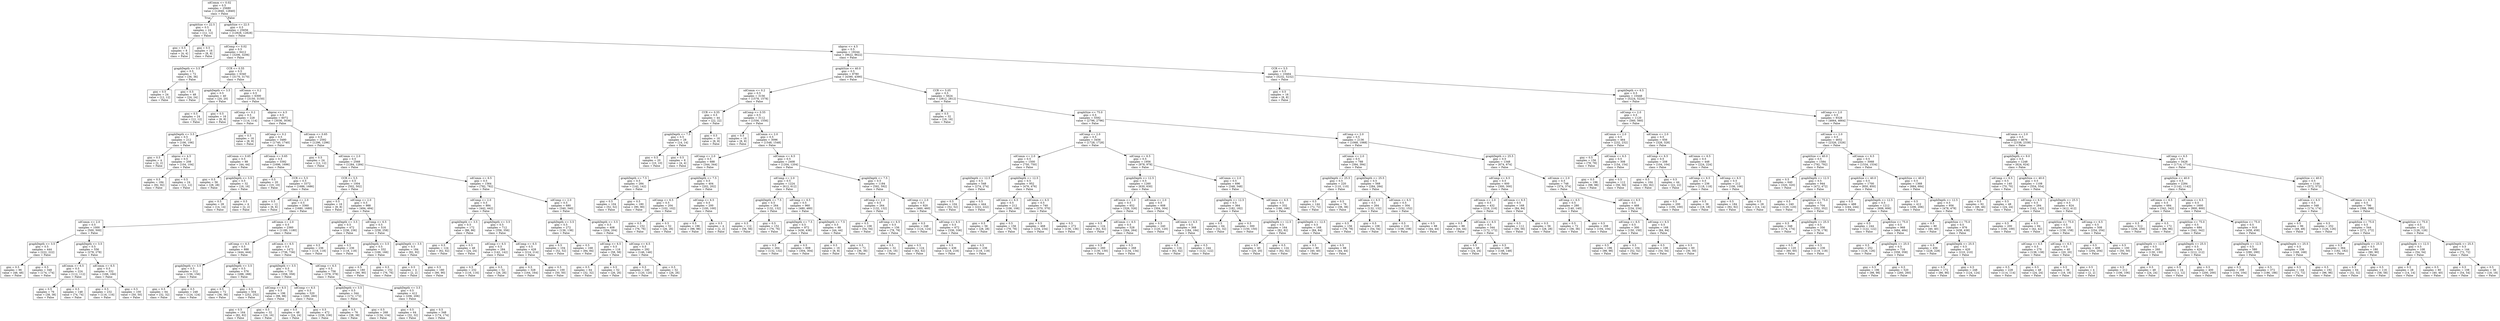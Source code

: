 digraph Tree {
node [shape=box, style="filled", color="black"] ;
0 [label="sdComm <= 0.02\ngini = 0.5\nsamples = 25680\nvalue = [12840, 12840]\nclass = False", fillcolor="#ffffff"] ;
1 [label="graphSize <= 22.5\ngini = 0.5\nsamples = 24\nvalue = [12, 12]\nclass = False", fillcolor="#ffffff"] ;
0 -> 1 [labeldistance=2.5, labelangle=45, headlabel="True"] ;
2 [label="gini = 0.5\nsamples = 8\nvalue = [4, 4]\nclass = False", fillcolor="#ffffff"] ;
1 -> 2 ;
3 [label="gini = 0.5\nsamples = 16\nvalue = [8, 8]\nclass = False", fillcolor="#ffffff"] ;
1 -> 3 ;
4 [label="graphSize <= 22.5\ngini = 0.5\nsamples = 25656\nvalue = [12828, 12828]\nclass = False", fillcolor="#ffffff"] ;
0 -> 4 [labeldistance=2.5, labelangle=-45, headlabel="False"] ;
5 [label="sdComp <= 0.02\ngini = 0.5\nsamples = 6412\nvalue = [3206, 3206]\nclass = False", fillcolor="#ffffff"] ;
4 -> 5 ;
6 [label="graphDepth <= 3.5\ngini = 0.5\nsamples = 72\nvalue = [36, 36]\nclass = False", fillcolor="#ffffff"] ;
5 -> 6 ;
7 [label="gini = 0.5\nsamples = 24\nvalue = [12, 12]\nclass = False", fillcolor="#ffffff"] ;
6 -> 7 ;
8 [label="gini = 0.5\nsamples = 48\nvalue = [24, 24]\nclass = False", fillcolor="#ffffff"] ;
6 -> 8 ;
9 [label="CCR <= 0.55\ngini = 0.5\nsamples = 6340\nvalue = [3170, 3170]\nclass = False", fillcolor="#ffffff"] ;
5 -> 9 ;
10 [label="graphDepth <= 3.5\ngini = 0.5\nsamples = 40\nvalue = [20, 20]\nclass = False", fillcolor="#ffffff"] ;
9 -> 10 ;
11 [label="gini = 0.5\nsamples = 24\nvalue = [12, 12]\nclass = False", fillcolor="#ffffff"] ;
10 -> 11 ;
12 [label="gini = 0.5\nsamples = 16\nvalue = [8, 8]\nclass = False", fillcolor="#ffffff"] ;
10 -> 12 ;
13 [label="sdComm <= 0.2\ngini = 0.5\nsamples = 6300\nvalue = [3150, 3150]\nclass = False", fillcolor="#ffffff"] ;
9 -> 13 ;
14 [label="sdComp <= 0.2\ngini = 0.5\nsamples = 228\nvalue = [114, 114]\nclass = False", fillcolor="#ffffff"] ;
13 -> 14 ;
15 [label="graphDepth <= 3.5\ngini = 0.5\nsamples = 212\nvalue = [106, 106]\nclass = False", fillcolor="#ffffff"] ;
14 -> 15 ;
16 [label="gini = 0.5\nsamples = 4\nvalue = [2, 2]\nclass = False", fillcolor="#ffffff"] ;
15 -> 16 ;
17 [label="nbproc <= 4.5\ngini = 0.5\nsamples = 208\nvalue = [104, 104]\nclass = False", fillcolor="#ffffff"] ;
15 -> 17 ;
18 [label="gini = 0.5\nsamples = 184\nvalue = [92, 92]\nclass = False", fillcolor="#ffffff"] ;
17 -> 18 ;
19 [label="gini = 0.5\nsamples = 24\nvalue = [12, 12]\nclass = False", fillcolor="#ffffff"] ;
17 -> 19 ;
20 [label="gini = 0.5\nsamples = 16\nvalue = [8, 8]\nclass = False", fillcolor="#ffffff"] ;
14 -> 20 ;
21 [label="nbproc <= 4.5\ngini = 0.5\nsamples = 6072\nvalue = [3036, 3036]\nclass = False", fillcolor="#ffffff"] ;
13 -> 21 ;
22 [label="sdComp <= 0.2\ngini = 0.5\nsamples = 3480\nvalue = [1740, 1740]\nclass = False", fillcolor="#ffffff"] ;
21 -> 22 ;
23 [label="sdComm <= 0.65\ngini = 0.5\nsamples = 88\nvalue = [44, 44]\nclass = False", fillcolor="#ffffff"] ;
22 -> 23 ;
24 [label="gini = 0.5\nsamples = 56\nvalue = [28, 28]\nclass = False", fillcolor="#ffffff"] ;
23 -> 24 ;
25 [label="graphDepth <= 3.5\ngini = 0.5\nsamples = 32\nvalue = [16, 16]\nclass = False", fillcolor="#ffffff"] ;
23 -> 25 ;
26 [label="gini = 0.5\nsamples = 28\nvalue = [14, 14]\nclass = False", fillcolor="#ffffff"] ;
25 -> 26 ;
27 [label="gini = 0.5\nsamples = 4\nvalue = [2, 2]\nclass = False", fillcolor="#ffffff"] ;
25 -> 27 ;
28 [label="sdComm <= 0.65\ngini = 0.5\nsamples = 3392\nvalue = [1696, 1696]\nclass = False", fillcolor="#ffffff"] ;
22 -> 28 ;
29 [label="gini = 0.5\nsamples = 20\nvalue = [10, 10]\nclass = False", fillcolor="#ffffff"] ;
28 -> 29 ;
30 [label="CCR <= 5.5\ngini = 0.5\nsamples = 3372\nvalue = [1686, 1686]\nclass = False", fillcolor="#ffffff"] ;
28 -> 30 ;
31 [label="gini = 0.5\nsamples = 12\nvalue = [6, 6]\nclass = False", fillcolor="#ffffff"] ;
30 -> 31 ;
32 [label="sdComp <= 2.0\ngini = 0.5\nsamples = 3360\nvalue = [1680, 1680]\nclass = False", fillcolor="#ffffff"] ;
30 -> 32 ;
33 [label="sdComm <= 2.0\ngini = 0.5\nsamples = 1000\nvalue = [500, 500]\nclass = False", fillcolor="#ffffff"] ;
32 -> 33 ;
34 [label="graphDepth <= 3.5\ngini = 0.5\nsamples = 444\nvalue = [222, 222]\nclass = False", fillcolor="#ffffff"] ;
33 -> 34 ;
35 [label="gini = 0.5\nsamples = 96\nvalue = [48, 48]\nclass = False", fillcolor="#ffffff"] ;
34 -> 35 ;
36 [label="gini = 0.5\nsamples = 348\nvalue = [174, 174]\nclass = False", fillcolor="#ffffff"] ;
34 -> 36 ;
37 [label="graphDepth <= 3.5\ngini = 0.5\nsamples = 556\nvalue = [278, 278]\nclass = False", fillcolor="#ffffff"] ;
33 -> 37 ;
38 [label="sdComm <= 6.5\ngini = 0.5\nsamples = 224\nvalue = [112, 112]\nclass = False", fillcolor="#ffffff"] ;
37 -> 38 ;
39 [label="gini = 0.5\nsamples = 76\nvalue = [38, 38]\nclass = False", fillcolor="#ffffff"] ;
38 -> 39 ;
40 [label="gini = 0.5\nsamples = 148\nvalue = [74, 74]\nclass = False", fillcolor="#ffffff"] ;
38 -> 40 ;
41 [label="sdComm <= 6.5\ngini = 0.5\nsamples = 332\nvalue = [166, 166]\nclass = False", fillcolor="#ffffff"] ;
37 -> 41 ;
42 [label="gini = 0.5\nsamples = 232\nvalue = [116, 116]\nclass = False", fillcolor="#ffffff"] ;
41 -> 42 ;
43 [label="gini = 0.5\nsamples = 100\nvalue = [50, 50]\nclass = False", fillcolor="#ffffff"] ;
41 -> 43 ;
44 [label="sdComm <= 2.0\ngini = 0.5\nsamples = 2360\nvalue = [1180, 1180]\nclass = False", fillcolor="#ffffff"] ;
32 -> 44 ;
45 [label="sdComp <= 6.5\ngini = 0.5\nsamples = 888\nvalue = [444, 444]\nclass = False", fillcolor="#ffffff"] ;
44 -> 45 ;
46 [label="graphDepth <= 3.5\ngini = 0.5\nsamples = 312\nvalue = [156, 156]\nclass = False", fillcolor="#ffffff"] ;
45 -> 46 ;
47 [label="gini = 0.5\nsamples = 64\nvalue = [32, 32]\nclass = False", fillcolor="#ffffff"] ;
46 -> 47 ;
48 [label="gini = 0.5\nsamples = 248\nvalue = [124, 124]\nclass = False", fillcolor="#ffffff"] ;
46 -> 48 ;
49 [label="graphDepth <= 3.5\ngini = 0.5\nsamples = 576\nvalue = [288, 288]\nclass = False", fillcolor="#ffffff"] ;
45 -> 49 ;
50 [label="gini = 0.5\nsamples = 72\nvalue = [36, 36]\nclass = False", fillcolor="#ffffff"] ;
49 -> 50 ;
51 [label="gini = 0.5\nsamples = 504\nvalue = [252, 252]\nclass = False", fillcolor="#ffffff"] ;
49 -> 51 ;
52 [label="sdComm <= 6.5\ngini = 0.5\nsamples = 1472\nvalue = [736, 736]\nclass = False", fillcolor="#ffffff"] ;
44 -> 52 ;
53 [label="graphDepth <= 3.5\ngini = 0.5\nsamples = 716\nvalue = [358, 358]\nclass = False", fillcolor="#ffffff"] ;
52 -> 53 ;
54 [label="sdComp <= 6.5\ngini = 0.5\nsamples = 196\nvalue = [98, 98]\nclass = False", fillcolor="#ffffff"] ;
53 -> 54 ;
55 [label="gini = 0.5\nsamples = 164\nvalue = [82, 82]\nclass = False", fillcolor="#ffffff"] ;
54 -> 55 ;
56 [label="gini = 0.5\nsamples = 32\nvalue = [16, 16]\nclass = False", fillcolor="#ffffff"] ;
54 -> 56 ;
57 [label="sdComp <= 6.5\ngini = 0.5\nsamples = 520\nvalue = [260, 260]\nclass = False", fillcolor="#ffffff"] ;
53 -> 57 ;
58 [label="gini = 0.5\nsamples = 48\nvalue = [24, 24]\nclass = False", fillcolor="#ffffff"] ;
57 -> 58 ;
59 [label="gini = 0.5\nsamples = 472\nvalue = [236, 236]\nclass = False", fillcolor="#ffffff"] ;
57 -> 59 ;
60 [label="sdComp <= 6.5\ngini = 0.5\nsamples = 756\nvalue = [378, 378]\nclass = False", fillcolor="#ffffff"] ;
52 -> 60 ;
61 [label="graphDepth <= 3.5\ngini = 0.5\nsamples = 344\nvalue = [172, 172]\nclass = False", fillcolor="#ffffff"] ;
60 -> 61 ;
62 [label="gini = 0.5\nsamples = 76\nvalue = [38, 38]\nclass = False", fillcolor="#ffffff"] ;
61 -> 62 ;
63 [label="gini = 0.5\nsamples = 268\nvalue = [134, 134]\nclass = False", fillcolor="#ffffff"] ;
61 -> 63 ;
64 [label="graphDepth <= 3.5\ngini = 0.5\nsamples = 412\nvalue = [206, 206]\nclass = False", fillcolor="#ffffff"] ;
60 -> 64 ;
65 [label="gini = 0.5\nsamples = 64\nvalue = [32, 32]\nclass = False", fillcolor="#ffffff"] ;
64 -> 65 ;
66 [label="gini = 0.5\nsamples = 348\nvalue = [174, 174]\nclass = False", fillcolor="#ffffff"] ;
64 -> 66 ;
67 [label="sdComm <= 0.65\ngini = 0.5\nsamples = 2592\nvalue = [1296, 1296]\nclass = False", fillcolor="#ffffff"] ;
21 -> 67 ;
68 [label="gini = 0.5\nsamples = 24\nvalue = [12, 12]\nclass = False", fillcolor="#ffffff"] ;
67 -> 68 ;
69 [label="sdComm <= 2.0\ngini = 0.5\nsamples = 2568\nvalue = [1284, 1284]\nclass = False", fillcolor="#ffffff"] ;
67 -> 69 ;
70 [label="CCR <= 5.5\ngini = 0.5\nsamples = 1004\nvalue = [502, 502]\nclass = False", fillcolor="#ffffff"] ;
69 -> 70 ;
71 [label="gini = 0.5\nsamples = 16\nvalue = [8, 8]\nclass = False", fillcolor="#ffffff"] ;
70 -> 71 ;
72 [label="sdComp <= 2.0\ngini = 0.5\nsamples = 988\nvalue = [494, 494]\nclass = False", fillcolor="#ffffff"] ;
70 -> 72 ;
73 [label="graphDepth <= 3.5\ngini = 0.5\nsamples = 472\nvalue = [236, 236]\nclass = False", fillcolor="#ffffff"] ;
72 -> 73 ;
74 [label="gini = 0.5\nsamples = 236\nvalue = [118, 118]\nclass = False", fillcolor="#ffffff"] ;
73 -> 74 ;
75 [label="gini = 0.5\nsamples = 236\nvalue = [118, 118]\nclass = False", fillcolor="#ffffff"] ;
73 -> 75 ;
76 [label="sdComp <= 6.5\ngini = 0.5\nsamples = 516\nvalue = [258, 258]\nclass = False", fillcolor="#ffffff"] ;
72 -> 76 ;
77 [label="graphDepth <= 3.5\ngini = 0.5\nsamples = 332\nvalue = [166, 166]\nclass = False", fillcolor="#ffffff"] ;
76 -> 77 ;
78 [label="gini = 0.5\nsamples = 180\nvalue = [90, 90]\nclass = False", fillcolor="#ffffff"] ;
77 -> 78 ;
79 [label="gini = 0.5\nsamples = 152\nvalue = [76, 76]\nclass = False", fillcolor="#ffffff"] ;
77 -> 79 ;
80 [label="graphDepth <= 3.5\ngini = 0.5\nsamples = 184\nvalue = [92, 92]\nclass = False", fillcolor="#ffffff"] ;
76 -> 80 ;
81 [label="gini = 0.5\nsamples = 4\nvalue = [2, 2]\nclass = False", fillcolor="#ffffff"] ;
80 -> 81 ;
82 [label="gini = 0.5\nsamples = 180\nvalue = [90, 90]\nclass = False", fillcolor="#ffffff"] ;
80 -> 82 ;
83 [label="sdComm <= 6.5\ngini = 0.5\nsamples = 1564\nvalue = [782, 782]\nclass = False", fillcolor="#ffffff"] ;
69 -> 83 ;
84 [label="sdComp <= 2.0\ngini = 0.5\nsamples = 884\nvalue = [442, 442]\nclass = False", fillcolor="#ffffff"] ;
83 -> 84 ;
85 [label="graphDepth <= 3.5\ngini = 0.5\nsamples = 172\nvalue = [86, 86]\nclass = False", fillcolor="#ffffff"] ;
84 -> 85 ;
86 [label="gini = 0.5\nsamples = 124\nvalue = [62, 62]\nclass = False", fillcolor="#ffffff"] ;
85 -> 86 ;
87 [label="gini = 0.5\nsamples = 48\nvalue = [24, 24]\nclass = False", fillcolor="#ffffff"] ;
85 -> 87 ;
88 [label="graphDepth <= 3.5\ngini = 0.5\nsamples = 712\nvalue = [356, 356]\nclass = False", fillcolor="#ffffff"] ;
84 -> 88 ;
89 [label="sdComp <= 6.5\ngini = 0.5\nsamples = 284\nvalue = [142, 142]\nclass = False", fillcolor="#ffffff"] ;
88 -> 89 ;
90 [label="gini = 0.5\nsamples = 232\nvalue = [116, 116]\nclass = False", fillcolor="#ffffff"] ;
89 -> 90 ;
91 [label="gini = 0.5\nsamples = 52\nvalue = [26, 26]\nclass = False", fillcolor="#ffffff"] ;
89 -> 91 ;
92 [label="sdComp <= 6.5\ngini = 0.5\nsamples = 428\nvalue = [214, 214]\nclass = False", fillcolor="#ffffff"] ;
88 -> 92 ;
93 [label="gini = 0.5\nsamples = 328\nvalue = [164, 164]\nclass = False", fillcolor="#ffffff"] ;
92 -> 93 ;
94 [label="gini = 0.5\nsamples = 100\nvalue = [50, 50]\nclass = False", fillcolor="#ffffff"] ;
92 -> 94 ;
95 [label="sdComp <= 2.0\ngini = 0.5\nsamples = 680\nvalue = [340, 340]\nclass = False", fillcolor="#ffffff"] ;
83 -> 95 ;
96 [label="graphDepth <= 3.5\ngini = 0.5\nsamples = 272\nvalue = [136, 136]\nclass = False", fillcolor="#ffffff"] ;
95 -> 96 ;
97 [label="gini = 0.5\nsamples = 104\nvalue = [52, 52]\nclass = False", fillcolor="#ffffff"] ;
96 -> 97 ;
98 [label="gini = 0.5\nsamples = 168\nvalue = [84, 84]\nclass = False", fillcolor="#ffffff"] ;
96 -> 98 ;
99 [label="graphDepth <= 3.5\ngini = 0.5\nsamples = 408\nvalue = [204, 204]\nclass = False", fillcolor="#ffffff"] ;
95 -> 99 ;
100 [label="sdComp <= 6.5\ngini = 0.5\nsamples = 116\nvalue = [58, 58]\nclass = False", fillcolor="#ffffff"] ;
99 -> 100 ;
101 [label="gini = 0.5\nsamples = 64\nvalue = [32, 32]\nclass = False", fillcolor="#ffffff"] ;
100 -> 101 ;
102 [label="gini = 0.5\nsamples = 52\nvalue = [26, 26]\nclass = False", fillcolor="#ffffff"] ;
100 -> 102 ;
103 [label="sdComp <= 6.5\ngini = 0.5\nsamples = 292\nvalue = [146, 146]\nclass = False", fillcolor="#ffffff"] ;
99 -> 103 ;
104 [label="gini = 0.5\nsamples = 240\nvalue = [120, 120]\nclass = False", fillcolor="#ffffff"] ;
103 -> 104 ;
105 [label="gini = 0.5\nsamples = 52\nvalue = [26, 26]\nclass = False", fillcolor="#ffffff"] ;
103 -> 105 ;
106 [label="nbproc <= 4.5\ngini = 0.5\nsamples = 19244\nvalue = [9622, 9622]\nclass = False", fillcolor="#ffffff"] ;
4 -> 106 ;
107 [label="graphSize <= 40.0\ngini = 0.5\nsamples = 8780\nvalue = [4390, 4390]\nclass = False", fillcolor="#ffffff"] ;
106 -> 107 ;
108 [label="sdComm <= 0.2\ngini = 0.5\nsamples = 3156\nvalue = [1578, 1578]\nclass = False", fillcolor="#ffffff"] ;
107 -> 108 ;
109 [label="CCR <= 0.55\ngini = 0.5\nsamples = 44\nvalue = [22, 22]\nclass = False", fillcolor="#ffffff"] ;
108 -> 109 ;
110 [label="graphDepth <= 7.5\ngini = 0.5\nsamples = 28\nvalue = [14, 14]\nclass = False", fillcolor="#ffffff"] ;
109 -> 110 ;
111 [label="gini = 0.5\nsamples = 20\nvalue = [10, 10]\nclass = False", fillcolor="#ffffff"] ;
110 -> 111 ;
112 [label="gini = 0.5\nsamples = 8\nvalue = [4, 4]\nclass = False", fillcolor="#ffffff"] ;
110 -> 112 ;
113 [label="gini = 0.5\nsamples = 16\nvalue = [8, 8]\nclass = False", fillcolor="#ffffff"] ;
109 -> 113 ;
114 [label="sdComp <= 0.55\ngini = 0.5\nsamples = 3112\nvalue = [1556, 1556]\nclass = False", fillcolor="#ffffff"] ;
108 -> 114 ;
115 [label="gini = 0.5\nsamples = 16\nvalue = [8, 8]\nclass = False", fillcolor="#ffffff"] ;
114 -> 115 ;
116 [label="sdComm <= 2.0\ngini = 0.5\nsamples = 3096\nvalue = [1548, 1548]\nclass = False", fillcolor="#ffffff"] ;
114 -> 116 ;
117 [label="sdComp <= 2.0\ngini = 0.5\nsamples = 688\nvalue = [344, 344]\nclass = False", fillcolor="#ffffff"] ;
116 -> 117 ;
118 [label="graphDepth <= 7.5\ngini = 0.5\nsamples = 284\nvalue = [142, 142]\nclass = False", fillcolor="#ffffff"] ;
117 -> 118 ;
119 [label="gini = 0.5\nsamples = 104\nvalue = [52, 52]\nclass = False", fillcolor="#ffffff"] ;
118 -> 119 ;
120 [label="gini = 0.5\nsamples = 180\nvalue = [90, 90]\nclass = False", fillcolor="#ffffff"] ;
118 -> 120 ;
121 [label="graphDepth <= 7.5\ngini = 0.5\nsamples = 404\nvalue = [202, 202]\nclass = False", fillcolor="#ffffff"] ;
117 -> 121 ;
122 [label="sdComp <= 6.5\ngini = 0.5\nsamples = 204\nvalue = [102, 102]\nclass = False", fillcolor="#ffffff"] ;
121 -> 122 ;
123 [label="gini = 0.5\nsamples = 152\nvalue = [76, 76]\nclass = False", fillcolor="#ffffff"] ;
122 -> 123 ;
124 [label="gini = 0.5\nsamples = 52\nvalue = [26, 26]\nclass = False", fillcolor="#ffffff"] ;
122 -> 124 ;
125 [label="sdComp <= 6.5\ngini = 0.5\nsamples = 200\nvalue = [100, 100]\nclass = False", fillcolor="#ffffff"] ;
121 -> 125 ;
126 [label="gini = 0.5\nsamples = 196\nvalue = [98, 98]\nclass = False", fillcolor="#ffffff"] ;
125 -> 126 ;
127 [label="gini = 0.5\nsamples = 4\nvalue = [2, 2]\nclass = False", fillcolor="#ffffff"] ;
125 -> 127 ;
128 [label="sdComm <= 6.5\ngini = 0.5\nsamples = 2408\nvalue = [1204, 1204]\nclass = False", fillcolor="#ffffff"] ;
116 -> 128 ;
129 [label="sdComp <= 2.0\ngini = 0.5\nsamples = 1224\nvalue = [612, 612]\nclass = False", fillcolor="#ffffff"] ;
128 -> 129 ;
130 [label="graphDepth <= 7.5\ngini = 0.5\nsamples = 264\nvalue = [132, 132]\nclass = False", fillcolor="#ffffff"] ;
129 -> 130 ;
131 [label="gini = 0.5\nsamples = 112\nvalue = [56, 56]\nclass = False", fillcolor="#ffffff"] ;
130 -> 131 ;
132 [label="gini = 0.5\nsamples = 152\nvalue = [76, 76]\nclass = False", fillcolor="#ffffff"] ;
130 -> 132 ;
133 [label="sdComp <= 6.5\ngini = 0.5\nsamples = 960\nvalue = [480, 480]\nclass = False", fillcolor="#ffffff"] ;
129 -> 133 ;
134 [label="graphDepth <= 7.5\ngini = 0.5\nsamples = 872\nvalue = [436, 436]\nclass = False", fillcolor="#ffffff"] ;
133 -> 134 ;
135 [label="gini = 0.5\nsamples = 264\nvalue = [132, 132]\nclass = False", fillcolor="#ffffff"] ;
134 -> 135 ;
136 [label="gini = 0.5\nsamples = 608\nvalue = [304, 304]\nclass = False", fillcolor="#ffffff"] ;
134 -> 136 ;
137 [label="graphDepth <= 7.5\ngini = 0.5\nsamples = 88\nvalue = [44, 44]\nclass = False", fillcolor="#ffffff"] ;
133 -> 137 ;
138 [label="gini = 0.5\nsamples = 16\nvalue = [8, 8]\nclass = False", fillcolor="#ffffff"] ;
137 -> 138 ;
139 [label="gini = 0.5\nsamples = 72\nvalue = [36, 36]\nclass = False", fillcolor="#ffffff"] ;
137 -> 139 ;
140 [label="graphDepth <= 7.5\ngini = 0.5\nsamples = 1184\nvalue = [592, 592]\nclass = False", fillcolor="#ffffff"] ;
128 -> 140 ;
141 [label="sdComp <= 2.0\ngini = 0.5\nsamples = 264\nvalue = [132, 132]\nclass = False", fillcolor="#ffffff"] ;
140 -> 141 ;
142 [label="gini = 0.5\nsamples = 108\nvalue = [54, 54]\nclass = False", fillcolor="#ffffff"] ;
141 -> 142 ;
143 [label="sdComp <= 6.5\ngini = 0.5\nsamples = 156\nvalue = [78, 78]\nclass = False", fillcolor="#ffffff"] ;
141 -> 143 ;
144 [label="gini = 0.5\nsamples = 32\nvalue = [16, 16]\nclass = False", fillcolor="#ffffff"] ;
143 -> 144 ;
145 [label="gini = 0.5\nsamples = 124\nvalue = [62, 62]\nclass = False", fillcolor="#ffffff"] ;
143 -> 145 ;
146 [label="sdComp <= 2.0\ngini = 0.5\nsamples = 920\nvalue = [460, 460]\nclass = False", fillcolor="#ffffff"] ;
140 -> 146 ;
147 [label="gini = 0.5\nsamples = 248\nvalue = [124, 124]\nclass = False", fillcolor="#ffffff"] ;
146 -> 147 ;
148 [label="sdComp <= 6.5\ngini = 0.5\nsamples = 672\nvalue = [336, 336]\nclass = False", fillcolor="#ffffff"] ;
146 -> 148 ;
149 [label="gini = 0.5\nsamples = 436\nvalue = [218, 218]\nclass = False", fillcolor="#ffffff"] ;
148 -> 149 ;
150 [label="gini = 0.5\nsamples = 236\nvalue = [118, 118]\nclass = False", fillcolor="#ffffff"] ;
148 -> 150 ;
151 [label="CCR <= 5.05\ngini = 0.5\nsamples = 5624\nvalue = [2812, 2812]\nclass = False", fillcolor="#ffffff"] ;
107 -> 151 ;
152 [label="gini = 0.5\nsamples = 32\nvalue = [16, 16]\nclass = False", fillcolor="#ffffff"] ;
151 -> 152 ;
153 [label="graphSize <= 75.0\ngini = 0.5\nsamples = 5592\nvalue = [2796, 2796]\nclass = False", fillcolor="#ffffff"] ;
151 -> 153 ;
154 [label="sdComp <= 2.0\ngini = 0.5\nsamples = 3456\nvalue = [1728, 1728]\nclass = False", fillcolor="#ffffff"] ;
153 -> 154 ;
155 [label="sdComm <= 2.0\ngini = 0.5\nsamples = 1500\nvalue = [750, 750]\nclass = False", fillcolor="#ffffff"] ;
154 -> 155 ;
156 [label="graphDepth <= 12.5\ngini = 0.5\nsamples = 548\nvalue = [274, 274]\nclass = False", fillcolor="#ffffff"] ;
155 -> 156 ;
157 [label="gini = 0.5\nsamples = 104\nvalue = [52, 52]\nclass = False", fillcolor="#ffffff"] ;
156 -> 157 ;
158 [label="gini = 0.5\nsamples = 444\nvalue = [222, 222]\nclass = False", fillcolor="#ffffff"] ;
156 -> 158 ;
159 [label="graphDepth <= 12.5\ngini = 0.5\nsamples = 952\nvalue = [476, 476]\nclass = False", fillcolor="#ffffff"] ;
155 -> 159 ;
160 [label="sdComm <= 6.5\ngini = 0.5\nsamples = 212\nvalue = [106, 106]\nclass = False", fillcolor="#ffffff"] ;
159 -> 160 ;
161 [label="gini = 0.5\nsamples = 56\nvalue = [28, 28]\nclass = False", fillcolor="#ffffff"] ;
160 -> 161 ;
162 [label="gini = 0.5\nsamples = 156\nvalue = [78, 78]\nclass = False", fillcolor="#ffffff"] ;
160 -> 162 ;
163 [label="sdComm <= 6.5\ngini = 0.5\nsamples = 740\nvalue = [370, 370]\nclass = False", fillcolor="#ffffff"] ;
159 -> 163 ;
164 [label="gini = 0.5\nsamples = 468\nvalue = [234, 234]\nclass = False", fillcolor="#ffffff"] ;
163 -> 164 ;
165 [label="gini = 0.5\nsamples = 272\nvalue = [136, 136]\nclass = False", fillcolor="#ffffff"] ;
163 -> 165 ;
166 [label="sdComp <= 6.5\ngini = 0.5\nsamples = 1956\nvalue = [978, 978]\nclass = False", fillcolor="#ffffff"] ;
154 -> 166 ;
167 [label="graphDepth <= 12.5\ngini = 0.5\nsamples = 1260\nvalue = [630, 630]\nclass = False", fillcolor="#ffffff"] ;
166 -> 167 ;
168 [label="sdComm <= 2.0\ngini = 0.5\nsamples = 652\nvalue = [326, 326]\nclass = False", fillcolor="#ffffff"] ;
167 -> 168 ;
169 [label="gini = 0.5\nsamples = 124\nvalue = [62, 62]\nclass = False", fillcolor="#ffffff"] ;
168 -> 169 ;
170 [label="sdComm <= 6.5\ngini = 0.5\nsamples = 528\nvalue = [264, 264]\nclass = False", fillcolor="#ffffff"] ;
168 -> 170 ;
171 [label="gini = 0.5\nsamples = 260\nvalue = [130, 130]\nclass = False", fillcolor="#ffffff"] ;
170 -> 171 ;
172 [label="gini = 0.5\nsamples = 268\nvalue = [134, 134]\nclass = False", fillcolor="#ffffff"] ;
170 -> 172 ;
173 [label="sdComm <= 2.0\ngini = 0.5\nsamples = 608\nvalue = [304, 304]\nclass = False", fillcolor="#ffffff"] ;
167 -> 173 ;
174 [label="gini = 0.5\nsamples = 240\nvalue = [120, 120]\nclass = False", fillcolor="#ffffff"] ;
173 -> 174 ;
175 [label="sdComm <= 6.5\ngini = 0.5\nsamples = 368\nvalue = [184, 184]\nclass = False", fillcolor="#ffffff"] ;
173 -> 175 ;
176 [label="gini = 0.5\nsamples = 124\nvalue = [62, 62]\nclass = False", fillcolor="#ffffff"] ;
175 -> 176 ;
177 [label="gini = 0.5\nsamples = 244\nvalue = [122, 122]\nclass = False", fillcolor="#ffffff"] ;
175 -> 177 ;
178 [label="sdComm <= 2.0\ngini = 0.5\nsamples = 696\nvalue = [348, 348]\nclass = False", fillcolor="#ffffff"] ;
166 -> 178 ;
179 [label="graphDepth <= 12.5\ngini = 0.5\nsamples = 364\nvalue = [182, 182]\nclass = False", fillcolor="#ffffff"] ;
178 -> 179 ;
180 [label="gini = 0.5\nsamples = 64\nvalue = [32, 32]\nclass = False", fillcolor="#ffffff"] ;
179 -> 180 ;
181 [label="gini = 0.5\nsamples = 300\nvalue = [150, 150]\nclass = False", fillcolor="#ffffff"] ;
179 -> 181 ;
182 [label="sdComm <= 6.5\ngini = 0.5\nsamples = 332\nvalue = [166, 166]\nclass = False", fillcolor="#ffffff"] ;
178 -> 182 ;
183 [label="graphDepth <= 12.5\ngini = 0.5\nsamples = 164\nvalue = [82, 82]\nclass = False", fillcolor="#ffffff"] ;
182 -> 183 ;
184 [label="gini = 0.5\nsamples = 40\nvalue = [20, 20]\nclass = False", fillcolor="#ffffff"] ;
183 -> 184 ;
185 [label="gini = 0.5\nsamples = 124\nvalue = [62, 62]\nclass = False", fillcolor="#ffffff"] ;
183 -> 185 ;
186 [label="graphDepth <= 12.5\ngini = 0.5\nsamples = 168\nvalue = [84, 84]\nclass = False", fillcolor="#ffffff"] ;
182 -> 186 ;
187 [label="gini = 0.5\nsamples = 80\nvalue = [40, 40]\nclass = False", fillcolor="#ffffff"] ;
186 -> 187 ;
188 [label="gini = 0.5\nsamples = 88\nvalue = [44, 44]\nclass = False", fillcolor="#ffffff"] ;
186 -> 188 ;
189 [label="sdComp <= 2.0\ngini = 0.5\nsamples = 2136\nvalue = [1068, 1068]\nclass = False", fillcolor="#ffffff"] ;
153 -> 189 ;
190 [label="sdComm <= 2.0\ngini = 0.5\nsamples = 788\nvalue = [394, 394]\nclass = False", fillcolor="#ffffff"] ;
189 -> 190 ;
191 [label="graphDepth <= 25.5\ngini = 0.5\nsamples = 220\nvalue = [110, 110]\nclass = False", fillcolor="#ffffff"] ;
190 -> 191 ;
192 [label="gini = 0.5\nsamples = 144\nvalue = [72, 72]\nclass = False", fillcolor="#ffffff"] ;
191 -> 192 ;
193 [label="gini = 0.5\nsamples = 76\nvalue = [38, 38]\nclass = False", fillcolor="#ffffff"] ;
191 -> 193 ;
194 [label="graphDepth <= 25.5\ngini = 0.5\nsamples = 568\nvalue = [284, 284]\nclass = False", fillcolor="#ffffff"] ;
190 -> 194 ;
195 [label="sdComm <= 6.5\ngini = 0.5\nsamples = 264\nvalue = [132, 132]\nclass = False", fillcolor="#ffffff"] ;
194 -> 195 ;
196 [label="gini = 0.5\nsamples = 156\nvalue = [78, 78]\nclass = False", fillcolor="#ffffff"] ;
195 -> 196 ;
197 [label="gini = 0.5\nsamples = 108\nvalue = [54, 54]\nclass = False", fillcolor="#ffffff"] ;
195 -> 197 ;
198 [label="sdComm <= 6.5\ngini = 0.5\nsamples = 304\nvalue = [152, 152]\nclass = False", fillcolor="#ffffff"] ;
194 -> 198 ;
199 [label="gini = 0.5\nsamples = 216\nvalue = [108, 108]\nclass = False", fillcolor="#ffffff"] ;
198 -> 199 ;
200 [label="gini = 0.5\nsamples = 88\nvalue = [44, 44]\nclass = False", fillcolor="#ffffff"] ;
198 -> 200 ;
201 [label="graphDepth <= 25.5\ngini = 0.5\nsamples = 1348\nvalue = [674, 674]\nclass = False", fillcolor="#ffffff"] ;
189 -> 201 ;
202 [label="sdComp <= 6.5\ngini = 0.5\nsamples = 600\nvalue = [300, 300]\nclass = False", fillcolor="#ffffff"] ;
201 -> 202 ;
203 [label="sdComm <= 2.0\ngini = 0.5\nsamples = 432\nvalue = [216, 216]\nclass = False", fillcolor="#ffffff"] ;
202 -> 203 ;
204 [label="gini = 0.5\nsamples = 88\nvalue = [44, 44]\nclass = False", fillcolor="#ffffff"] ;
203 -> 204 ;
205 [label="sdComm <= 6.5\ngini = 0.5\nsamples = 344\nvalue = [172, 172]\nclass = False", fillcolor="#ffffff"] ;
203 -> 205 ;
206 [label="gini = 0.5\nsamples = 48\nvalue = [24, 24]\nclass = False", fillcolor="#ffffff"] ;
205 -> 206 ;
207 [label="gini = 0.5\nsamples = 296\nvalue = [148, 148]\nclass = False", fillcolor="#ffffff"] ;
205 -> 207 ;
208 [label="sdComm <= 6.5\ngini = 0.5\nsamples = 168\nvalue = [84, 84]\nclass = False", fillcolor="#ffffff"] ;
202 -> 208 ;
209 [label="gini = 0.5\nsamples = 112\nvalue = [56, 56]\nclass = False", fillcolor="#ffffff"] ;
208 -> 209 ;
210 [label="gini = 0.5\nsamples = 56\nvalue = [28, 28]\nclass = False", fillcolor="#ffffff"] ;
208 -> 210 ;
211 [label="sdComm <= 2.0\ngini = 0.5\nsamples = 748\nvalue = [374, 374]\nclass = False", fillcolor="#ffffff"] ;
201 -> 211 ;
212 [label="sdComp <= 6.5\ngini = 0.5\nsamples = 280\nvalue = [140, 140]\nclass = False", fillcolor="#ffffff"] ;
211 -> 212 ;
213 [label="gini = 0.5\nsamples = 72\nvalue = [36, 36]\nclass = False", fillcolor="#ffffff"] ;
212 -> 213 ;
214 [label="gini = 0.5\nsamples = 208\nvalue = [104, 104]\nclass = False", fillcolor="#ffffff"] ;
212 -> 214 ;
215 [label="sdComm <= 6.5\ngini = 0.5\nsamples = 468\nvalue = [234, 234]\nclass = False", fillcolor="#ffffff"] ;
211 -> 215 ;
216 [label="sdComp <= 6.5\ngini = 0.5\nsamples = 300\nvalue = [150, 150]\nclass = False", fillcolor="#ffffff"] ;
215 -> 216 ;
217 [label="gini = 0.5\nsamples = 196\nvalue = [98, 98]\nclass = False", fillcolor="#ffffff"] ;
216 -> 217 ;
218 [label="gini = 0.5\nsamples = 104\nvalue = [52, 52]\nclass = False", fillcolor="#ffffff"] ;
216 -> 218 ;
219 [label="sdComp <= 6.5\ngini = 0.5\nsamples = 168\nvalue = [84, 84]\nclass = False", fillcolor="#ffffff"] ;
215 -> 219 ;
220 [label="gini = 0.5\nsamples = 108\nvalue = [54, 54]\nclass = False", fillcolor="#ffffff"] ;
219 -> 220 ;
221 [label="gini = 0.5\nsamples = 60\nvalue = [30, 30]\nclass = False", fillcolor="#ffffff"] ;
219 -> 221 ;
222 [label="CCR <= 5.5\ngini = 0.5\nsamples = 10464\nvalue = [5232, 5232]\nclass = False", fillcolor="#ffffff"] ;
106 -> 222 ;
223 [label="gini = 0.5\nsamples = 16\nvalue = [8, 8]\nclass = False", fillcolor="#ffffff"] ;
222 -> 223 ;
224 [label="graphDepth <= 6.5\ngini = 0.5\nsamples = 10448\nvalue = [5224, 5224]\nclass = False", fillcolor="#ffffff"] ;
222 -> 224 ;
225 [label="sdComp <= 2.0\ngini = 0.5\nsamples = 1120\nvalue = [560, 560]\nclass = False", fillcolor="#ffffff"] ;
224 -> 225 ;
226 [label="sdComm <= 2.0\ngini = 0.5\nsamples = 464\nvalue = [232, 232]\nclass = False", fillcolor="#ffffff"] ;
225 -> 226 ;
227 [label="gini = 0.5\nsamples = 156\nvalue = [78, 78]\nclass = False", fillcolor="#ffffff"] ;
226 -> 227 ;
228 [label="sdComm <= 6.5\ngini = 0.5\nsamples = 308\nvalue = [154, 154]\nclass = False", fillcolor="#ffffff"] ;
226 -> 228 ;
229 [label="gini = 0.5\nsamples = 196\nvalue = [98, 98]\nclass = False", fillcolor="#ffffff"] ;
228 -> 229 ;
230 [label="gini = 0.5\nsamples = 112\nvalue = [56, 56]\nclass = False", fillcolor="#ffffff"] ;
228 -> 230 ;
231 [label="sdComm <= 2.0\ngini = 0.5\nsamples = 656\nvalue = [328, 328]\nclass = False", fillcolor="#ffffff"] ;
225 -> 231 ;
232 [label="sdComp <= 6.5\ngini = 0.5\nsamples = 208\nvalue = [104, 104]\nclass = False", fillcolor="#ffffff"] ;
231 -> 232 ;
233 [label="gini = 0.5\nsamples = 164\nvalue = [82, 82]\nclass = False", fillcolor="#ffffff"] ;
232 -> 233 ;
234 [label="gini = 0.5\nsamples = 44\nvalue = [22, 22]\nclass = False", fillcolor="#ffffff"] ;
232 -> 234 ;
235 [label="sdComm <= 6.5\ngini = 0.5\nsamples = 448\nvalue = [224, 224]\nclass = False", fillcolor="#ffffff"] ;
231 -> 235 ;
236 [label="sdComp <= 6.5\ngini = 0.5\nsamples = 236\nvalue = [118, 118]\nclass = False", fillcolor="#ffffff"] ;
235 -> 236 ;
237 [label="gini = 0.5\nsamples = 200\nvalue = [100, 100]\nclass = False", fillcolor="#ffffff"] ;
236 -> 237 ;
238 [label="gini = 0.5\nsamples = 36\nvalue = [18, 18]\nclass = False", fillcolor="#ffffff"] ;
236 -> 238 ;
239 [label="sdComp <= 6.5\ngini = 0.5\nsamples = 212\nvalue = [106, 106]\nclass = False", fillcolor="#ffffff"] ;
235 -> 239 ;
240 [label="gini = 0.5\nsamples = 184\nvalue = [92, 92]\nclass = False", fillcolor="#ffffff"] ;
239 -> 240 ;
241 [label="gini = 0.5\nsamples = 28\nvalue = [14, 14]\nclass = False", fillcolor="#ffffff"] ;
239 -> 241 ;
242 [label="sdComp <= 2.0\ngini = 0.5\nsamples = 9328\nvalue = [4664, 4664]\nclass = False", fillcolor="#ffffff"] ;
224 -> 242 ;
243 [label="sdComm <= 2.0\ngini = 0.5\nsamples = 4652\nvalue = [2326, 2326]\nclass = False", fillcolor="#ffffff"] ;
242 -> 243 ;
244 [label="graphSize <= 40.0\ngini = 0.5\nsamples = 1584\nvalue = [792, 792]\nclass = False", fillcolor="#ffffff"] ;
243 -> 244 ;
245 [label="gini = 0.5\nsamples = 640\nvalue = [320, 320]\nclass = False", fillcolor="#ffffff"] ;
244 -> 245 ;
246 [label="graphDepth <= 12.5\ngini = 0.5\nsamples = 944\nvalue = [472, 472]\nclass = False", fillcolor="#ffffff"] ;
244 -> 246 ;
247 [label="gini = 0.5\nsamples = 240\nvalue = [120, 120]\nclass = False", fillcolor="#ffffff"] ;
246 -> 247 ;
248 [label="graphSize <= 75.0\ngini = 0.5\nsamples = 704\nvalue = [352, 352]\nclass = False", fillcolor="#ffffff"] ;
246 -> 248 ;
249 [label="gini = 0.5\nsamples = 348\nvalue = [174, 174]\nclass = False", fillcolor="#ffffff"] ;
248 -> 249 ;
250 [label="graphDepth <= 25.5\ngini = 0.5\nsamples = 356\nvalue = [178, 178]\nclass = False", fillcolor="#ffffff"] ;
248 -> 250 ;
251 [label="gini = 0.5\nsamples = 120\nvalue = [60, 60]\nclass = False", fillcolor="#ffffff"] ;
250 -> 251 ;
252 [label="gini = 0.5\nsamples = 236\nvalue = [118, 118]\nclass = False", fillcolor="#ffffff"] ;
250 -> 252 ;
253 [label="sdComm <= 6.5\ngini = 0.5\nsamples = 3068\nvalue = [1534, 1534]\nclass = False", fillcolor="#ffffff"] ;
243 -> 253 ;
254 [label="graphSize <= 40.0\ngini = 0.5\nsamples = 1700\nvalue = [850, 850]\nclass = False", fillcolor="#ffffff"] ;
253 -> 254 ;
255 [label="gini = 0.5\nsamples = 488\nvalue = [244, 244]\nclass = False", fillcolor="#ffffff"] ;
254 -> 255 ;
256 [label="graphDepth <= 12.5\ngini = 0.5\nsamples = 1212\nvalue = [606, 606]\nclass = False", fillcolor="#ffffff"] ;
254 -> 256 ;
257 [label="gini = 0.5\nsamples = 244\nvalue = [122, 122]\nclass = False", fillcolor="#ffffff"] ;
256 -> 257 ;
258 [label="graphSize <= 75.0\ngini = 0.5\nsamples = 968\nvalue = [484, 484]\nclass = False", fillcolor="#ffffff"] ;
256 -> 258 ;
259 [label="gini = 0.5\nsamples = 252\nvalue = [126, 126]\nclass = False", fillcolor="#ffffff"] ;
258 -> 259 ;
260 [label="graphDepth <= 25.5\ngini = 0.5\nsamples = 716\nvalue = [358, 358]\nclass = False", fillcolor="#ffffff"] ;
258 -> 260 ;
261 [label="gini = 0.5\nsamples = 196\nvalue = [98, 98]\nclass = False", fillcolor="#ffffff"] ;
260 -> 261 ;
262 [label="gini = 0.5\nsamples = 520\nvalue = [260, 260]\nclass = False", fillcolor="#ffffff"] ;
260 -> 262 ;
263 [label="graphSize <= 40.0\ngini = 0.5\nsamples = 1368\nvalue = [684, 684]\nclass = False", fillcolor="#ffffff"] ;
253 -> 263 ;
264 [label="gini = 0.5\nsamples = 412\nvalue = [206, 206]\nclass = False", fillcolor="#ffffff"] ;
263 -> 264 ;
265 [label="graphDepth <= 12.5\ngini = 0.5\nsamples = 956\nvalue = [478, 478]\nclass = False", fillcolor="#ffffff"] ;
263 -> 265 ;
266 [label="gini = 0.5\nsamples = 80\nvalue = [40, 40]\nclass = False", fillcolor="#ffffff"] ;
265 -> 266 ;
267 [label="graphSize <= 75.0\ngini = 0.5\nsamples = 876\nvalue = [438, 438]\nclass = False", fillcolor="#ffffff"] ;
265 -> 267 ;
268 [label="gini = 0.5\nsamples = 456\nvalue = [228, 228]\nclass = False", fillcolor="#ffffff"] ;
267 -> 268 ;
269 [label="graphDepth <= 25.5\ngini = 0.5\nsamples = 420\nvalue = [210, 210]\nclass = False", fillcolor="#ffffff"] ;
267 -> 269 ;
270 [label="gini = 0.5\nsamples = 172\nvalue = [86, 86]\nclass = False", fillcolor="#ffffff"] ;
269 -> 270 ;
271 [label="gini = 0.5\nsamples = 248\nvalue = [124, 124]\nclass = False", fillcolor="#ffffff"] ;
269 -> 271 ;
272 [label="sdComm <= 2.0\ngini = 0.5\nsamples = 4676\nvalue = [2338, 2338]\nclass = False", fillcolor="#ffffff"] ;
242 -> 272 ;
273 [label="graphDepth <= 9.0\ngini = 0.5\nsamples = 1248\nvalue = [624, 624]\nclass = False", fillcolor="#ffffff"] ;
272 -> 273 ;
274 [label="sdComp <= 6.5\ngini = 0.5\nsamples = 140\nvalue = [70, 70]\nclass = False", fillcolor="#ffffff"] ;
273 -> 274 ;
275 [label="gini = 0.5\nsamples = 92\nvalue = [46, 46]\nclass = False", fillcolor="#ffffff"] ;
274 -> 275 ;
276 [label="gini = 0.5\nsamples = 48\nvalue = [24, 24]\nclass = False", fillcolor="#ffffff"] ;
274 -> 276 ;
277 [label="graphSize <= 40.0\ngini = 0.5\nsamples = 1108\nvalue = [554, 554]\nclass = False", fillcolor="#ffffff"] ;
273 -> 277 ;
278 [label="sdComp <= 6.5\ngini = 0.5\nsamples = 284\nvalue = [142, 142]\nclass = False", fillcolor="#ffffff"] ;
277 -> 278 ;
279 [label="gini = 0.5\nsamples = 200\nvalue = [100, 100]\nclass = False", fillcolor="#ffffff"] ;
278 -> 279 ;
280 [label="gini = 0.5\nsamples = 84\nvalue = [42, 42]\nclass = False", fillcolor="#ffffff"] ;
278 -> 280 ;
281 [label="graphDepth <= 25.5\ngini = 0.5\nsamples = 824\nvalue = [412, 412]\nclass = False", fillcolor="#ffffff"] ;
277 -> 281 ;
282 [label="graphSize <= 75.0\ngini = 0.5\nsamples = 316\nvalue = [158, 158]\nclass = False", fillcolor="#ffffff"] ;
281 -> 282 ;
283 [label="sdComp <= 6.5\ngini = 0.5\nsamples = 276\nvalue = [138, 138]\nclass = False", fillcolor="#ffffff"] ;
282 -> 283 ;
284 [label="gini = 0.5\nsamples = 228\nvalue = [114, 114]\nclass = False", fillcolor="#ffffff"] ;
283 -> 284 ;
285 [label="gini = 0.5\nsamples = 48\nvalue = [24, 24]\nclass = False", fillcolor="#ffffff"] ;
283 -> 285 ;
286 [label="sdComp <= 6.5\ngini = 0.5\nsamples = 40\nvalue = [20, 20]\nclass = False", fillcolor="#ffffff"] ;
282 -> 286 ;
287 [label="gini = 0.5\nsamples = 36\nvalue = [18, 18]\nclass = False", fillcolor="#ffffff"] ;
286 -> 287 ;
288 [label="gini = 0.5\nsamples = 4\nvalue = [2, 2]\nclass = False", fillcolor="#ffffff"] ;
286 -> 288 ;
289 [label="sdComp <= 6.5\ngini = 0.5\nsamples = 508\nvalue = [254, 254]\nclass = False", fillcolor="#ffffff"] ;
281 -> 289 ;
290 [label="gini = 0.5\nsamples = 408\nvalue = [204, 204]\nclass = False", fillcolor="#ffffff"] ;
289 -> 290 ;
291 [label="gini = 0.5\nsamples = 100\nvalue = [50, 50]\nclass = False", fillcolor="#ffffff"] ;
289 -> 291 ;
292 [label="sdComp <= 6.5\ngini = 0.5\nsamples = 3428\nvalue = [1714, 1714]\nclass = False", fillcolor="#ffffff"] ;
272 -> 292 ;
293 [label="graphSize <= 40.0\ngini = 0.5\nsamples = 2284\nvalue = [1142, 1142]\nclass = False", fillcolor="#ffffff"] ;
292 -> 293 ;
294 [label="sdComm <= 6.5\ngini = 0.5\nsamples = 684\nvalue = [342, 342]\nclass = False", fillcolor="#ffffff"] ;
293 -> 294 ;
295 [label="gini = 0.5\nsamples = 512\nvalue = [256, 256]\nclass = False", fillcolor="#ffffff"] ;
294 -> 295 ;
296 [label="gini = 0.5\nsamples = 172\nvalue = [86, 86]\nclass = False", fillcolor="#ffffff"] ;
294 -> 296 ;
297 [label="sdComm <= 6.5\ngini = 0.5\nsamples = 1600\nvalue = [800, 800]\nclass = False", fillcolor="#ffffff"] ;
293 -> 297 ;
298 [label="graphSize <= 75.0\ngini = 0.5\nsamples = 684\nvalue = [342, 342]\nclass = False", fillcolor="#ffffff"] ;
297 -> 298 ;
299 [label="graphDepth <= 12.5\ngini = 0.5\nsamples = 260\nvalue = [130, 130]\nclass = False", fillcolor="#ffffff"] ;
298 -> 299 ;
300 [label="gini = 0.5\nsamples = 212\nvalue = [106, 106]\nclass = False", fillcolor="#ffffff"] ;
299 -> 300 ;
301 [label="gini = 0.5\nsamples = 48\nvalue = [24, 24]\nclass = False", fillcolor="#ffffff"] ;
299 -> 301 ;
302 [label="graphDepth <= 25.5\ngini = 0.5\nsamples = 424\nvalue = [212, 212]\nclass = False", fillcolor="#ffffff"] ;
298 -> 302 ;
303 [label="gini = 0.5\nsamples = 24\nvalue = [12, 12]\nclass = False", fillcolor="#ffffff"] ;
302 -> 303 ;
304 [label="gini = 0.5\nsamples = 400\nvalue = [200, 200]\nclass = False", fillcolor="#ffffff"] ;
302 -> 304 ;
305 [label="graphSize <= 75.0\ngini = 0.5\nsamples = 916\nvalue = [458, 458]\nclass = False", fillcolor="#ffffff"] ;
297 -> 305 ;
306 [label="graphDepth <= 12.5\ngini = 0.5\nsamples = 580\nvalue = [290, 290]\nclass = False", fillcolor="#ffffff"] ;
305 -> 306 ;
307 [label="gini = 0.5\nsamples = 208\nvalue = [104, 104]\nclass = False", fillcolor="#ffffff"] ;
306 -> 307 ;
308 [label="gini = 0.5\nsamples = 372\nvalue = [186, 186]\nclass = False", fillcolor="#ffffff"] ;
306 -> 308 ;
309 [label="graphDepth <= 25.5\ngini = 0.5\nsamples = 336\nvalue = [168, 168]\nclass = False", fillcolor="#ffffff"] ;
305 -> 309 ;
310 [label="gini = 0.5\nsamples = 144\nvalue = [72, 72]\nclass = False", fillcolor="#ffffff"] ;
309 -> 310 ;
311 [label="gini = 0.5\nsamples = 192\nvalue = [96, 96]\nclass = False", fillcolor="#ffffff"] ;
309 -> 311 ;
312 [label="graphSize <= 40.0\ngini = 0.5\nsamples = 1144\nvalue = [572, 572]\nclass = False", fillcolor="#ffffff"] ;
292 -> 312 ;
313 [label="sdComm <= 6.5\ngini = 0.5\nsamples = 348\nvalue = [174, 174]\nclass = False", fillcolor="#ffffff"] ;
312 -> 313 ;
314 [label="gini = 0.5\nsamples = 96\nvalue = [48, 48]\nclass = False", fillcolor="#ffffff"] ;
313 -> 314 ;
315 [label="gini = 0.5\nsamples = 252\nvalue = [126, 126]\nclass = False", fillcolor="#ffffff"] ;
313 -> 315 ;
316 [label="sdComm <= 6.5\ngini = 0.5\nsamples = 796\nvalue = [398, 398]\nclass = False", fillcolor="#ffffff"] ;
312 -> 316 ;
317 [label="graphSize <= 75.0\ngini = 0.5\nsamples = 544\nvalue = [272, 272]\nclass = False", fillcolor="#ffffff"] ;
316 -> 317 ;
318 [label="gini = 0.5\nsamples = 364\nvalue = [182, 182]\nclass = False", fillcolor="#ffffff"] ;
317 -> 318 ;
319 [label="graphDepth <= 25.5\ngini = 0.5\nsamples = 180\nvalue = [90, 90]\nclass = False", fillcolor="#ffffff"] ;
317 -> 319 ;
320 [label="gini = 0.5\nsamples = 64\nvalue = [32, 32]\nclass = False", fillcolor="#ffffff"] ;
319 -> 320 ;
321 [label="gini = 0.5\nsamples = 116\nvalue = [58, 58]\nclass = False", fillcolor="#ffffff"] ;
319 -> 321 ;
322 [label="graphSize <= 75.0\ngini = 0.5\nsamples = 252\nvalue = [126, 126]\nclass = False", fillcolor="#ffffff"] ;
316 -> 322 ;
323 [label="graphDepth <= 12.5\ngini = 0.5\nsamples = 108\nvalue = [54, 54]\nclass = False", fillcolor="#ffffff"] ;
322 -> 323 ;
324 [label="gini = 0.5\nsamples = 28\nvalue = [14, 14]\nclass = False", fillcolor="#ffffff"] ;
323 -> 324 ;
325 [label="gini = 0.5\nsamples = 80\nvalue = [40, 40]\nclass = False", fillcolor="#ffffff"] ;
323 -> 325 ;
326 [label="graphDepth <= 25.5\ngini = 0.5\nsamples = 144\nvalue = [72, 72]\nclass = False", fillcolor="#ffffff"] ;
322 -> 326 ;
327 [label="gini = 0.5\nsamples = 108\nvalue = [54, 54]\nclass = False", fillcolor="#ffffff"] ;
326 -> 327 ;
328 [label="gini = 0.5\nsamples = 36\nvalue = [18, 18]\nclass = False", fillcolor="#ffffff"] ;
326 -> 328 ;
}